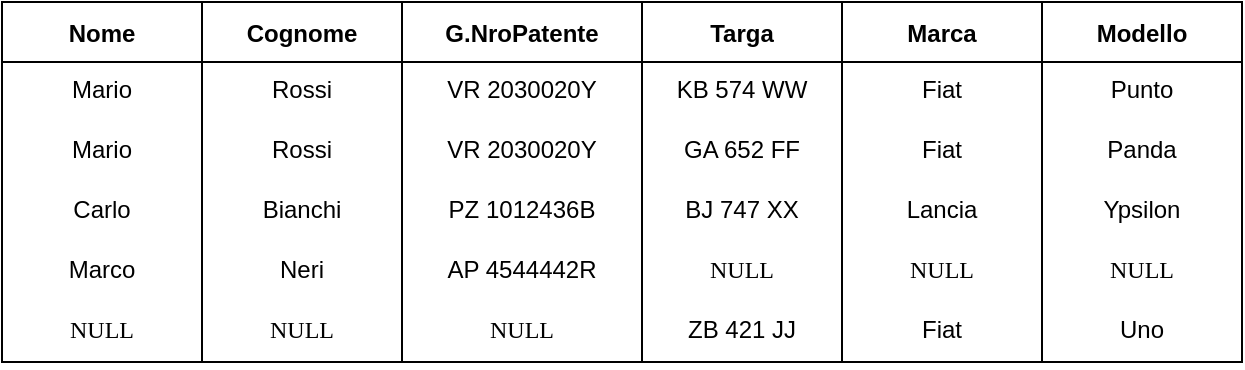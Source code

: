 <mxfile version="20.7.4" type="device"><diagram id="n2tzChIhWR2wru7YtLmf" name="Pagina-1"><mxGraphModel dx="978" dy="571" grid="1" gridSize="10" guides="1" tooltips="1" connect="1" arrows="1" fold="1" page="1" pageScale="1" pageWidth="1169" pageHeight="827" math="0" shadow="0"><root><mxCell id="0"/><mxCell id="1" parent="0"/><mxCell id="PKQ20t5gl7po0gBwH-ja-161" value="Nome" style="swimlane;startSize=30;fontStyle=1" parent="1" vertex="1"><mxGeometry x="40" y="80" width="100" height="180" as="geometry"/></mxCell><mxCell id="PKQ20t5gl7po0gBwH-ja-162" value="Mario" style="text;strokeColor=none;fillColor=none;spacingLeft=4;spacingRight=4;overflow=hidden;rotatable=0;points=[[0,0.5],[1,0.5]];portConstraint=eastwest;fontSize=12;align=center;" parent="PKQ20t5gl7po0gBwH-ja-161" vertex="1"><mxGeometry y="30" width="100" height="30" as="geometry"/></mxCell><mxCell id="PKQ20t5gl7po0gBwH-ja-163" value="Mario" style="text;strokeColor=none;fillColor=none;spacingLeft=4;spacingRight=4;overflow=hidden;rotatable=0;points=[[0,0.5],[1,0.5]];portConstraint=eastwest;fontSize=12;align=center;" parent="PKQ20t5gl7po0gBwH-ja-161" vertex="1"><mxGeometry y="60" width="100" height="30" as="geometry"/></mxCell><mxCell id="PKQ20t5gl7po0gBwH-ja-165" value="Carlo" style="text;strokeColor=none;fillColor=none;spacingLeft=4;spacingRight=4;overflow=hidden;rotatable=0;points=[[0,0.5],[1,0.5]];portConstraint=eastwest;fontSize=12;align=center;" parent="PKQ20t5gl7po0gBwH-ja-161" vertex="1"><mxGeometry y="90" width="100" height="30" as="geometry"/></mxCell><mxCell id="PKQ20t5gl7po0gBwH-ja-166" value="Marco" style="text;strokeColor=none;fillColor=none;spacingLeft=4;spacingRight=4;overflow=hidden;rotatable=0;points=[[0,0.5],[1,0.5]];portConstraint=eastwest;fontSize=12;align=center;" parent="PKQ20t5gl7po0gBwH-ja-161" vertex="1"><mxGeometry y="120" width="100" height="30" as="geometry"/></mxCell><mxCell id="KSYhY5iMqqkfWmkstpwc-2" value="NULL" style="text;strokeColor=none;fillColor=none;spacingLeft=4;spacingRight=4;overflow=hidden;rotatable=0;points=[[0,0.5],[1,0.5]];portConstraint=eastwest;fontSize=12;align=center;fontFamily=Times New Roman;" vertex="1" parent="PKQ20t5gl7po0gBwH-ja-161"><mxGeometry y="150" width="100" height="30" as="geometry"/></mxCell><mxCell id="PKQ20t5gl7po0gBwH-ja-179" value="G.NroPatente" style="swimlane;startSize=30;fontStyle=1" parent="1" vertex="1"><mxGeometry x="240" y="80" width="120" height="180" as="geometry"/></mxCell><mxCell id="PKQ20t5gl7po0gBwH-ja-180" value="VR 2030020Y" style="text;strokeColor=none;fillColor=none;spacingLeft=4;spacingRight=4;overflow=hidden;rotatable=0;points=[[0,0.5],[1,0.5]];portConstraint=eastwest;fontSize=12;align=center;" parent="PKQ20t5gl7po0gBwH-ja-179" vertex="1"><mxGeometry y="30" width="120" height="30" as="geometry"/></mxCell><mxCell id="PKQ20t5gl7po0gBwH-ja-222" value="VR 2030020Y" style="text;strokeColor=none;fillColor=none;spacingLeft=4;spacingRight=4;overflow=hidden;rotatable=0;points=[[0,0.5],[1,0.5]];portConstraint=eastwest;fontSize=12;align=center;" parent="PKQ20t5gl7po0gBwH-ja-179" vertex="1"><mxGeometry y="60" width="120" height="30" as="geometry"/></mxCell><mxCell id="PKQ20t5gl7po0gBwH-ja-223" value="PZ 1012436B" style="text;strokeColor=none;fillColor=none;spacingLeft=4;spacingRight=4;overflow=hidden;rotatable=0;points=[[0,0.5],[1,0.5]];portConstraint=eastwest;fontSize=12;align=center;" parent="PKQ20t5gl7po0gBwH-ja-179" vertex="1"><mxGeometry y="90" width="120" height="30" as="geometry"/></mxCell><mxCell id="PKQ20t5gl7po0gBwH-ja-224" value="AP 4544442R" style="text;strokeColor=none;fillColor=none;spacingLeft=4;spacingRight=4;overflow=hidden;rotatable=0;points=[[0,0.5],[1,0.5]];portConstraint=eastwest;fontSize=12;align=center;" parent="PKQ20t5gl7po0gBwH-ja-179" vertex="1"><mxGeometry y="120" width="120" height="30" as="geometry"/></mxCell><mxCell id="KSYhY5iMqqkfWmkstpwc-4" value="NULL" style="text;strokeColor=none;fillColor=none;spacingLeft=4;spacingRight=4;overflow=hidden;rotatable=0;points=[[0,0.5],[1,0.5]];portConstraint=eastwest;fontSize=12;align=center;fontFamily=Times New Roman;" vertex="1" parent="PKQ20t5gl7po0gBwH-ja-179"><mxGeometry y="150" width="120" height="30" as="geometry"/></mxCell><mxCell id="tePDY9cB7B8-ewXlKzno-25" value="Cognome" style="swimlane;startSize=30;fontStyle=1" parent="1" vertex="1"><mxGeometry x="140" y="80" width="100" height="180" as="geometry"/></mxCell><mxCell id="tePDY9cB7B8-ewXlKzno-26" value="Rossi" style="text;strokeColor=none;fillColor=none;spacingLeft=4;spacingRight=4;overflow=hidden;rotatable=0;points=[[0,0.5],[1,0.5]];portConstraint=eastwest;fontSize=12;align=center;" parent="tePDY9cB7B8-ewXlKzno-25" vertex="1"><mxGeometry y="30" width="100" height="30" as="geometry"/></mxCell><mxCell id="tePDY9cB7B8-ewXlKzno-27" value="Rossi" style="text;strokeColor=none;fillColor=none;spacingLeft=4;spacingRight=4;overflow=hidden;rotatable=0;points=[[0,0.5],[1,0.5]];portConstraint=eastwest;fontSize=12;align=center;" parent="tePDY9cB7B8-ewXlKzno-25" vertex="1"><mxGeometry y="60" width="100" height="30" as="geometry"/></mxCell><mxCell id="tePDY9cB7B8-ewXlKzno-28" value="Bianchi" style="text;strokeColor=none;fillColor=none;spacingLeft=4;spacingRight=4;overflow=hidden;rotatable=0;points=[[0,0.5],[1,0.5]];portConstraint=eastwest;fontSize=12;align=center;" parent="tePDY9cB7B8-ewXlKzno-25" vertex="1"><mxGeometry y="90" width="100" height="30" as="geometry"/></mxCell><mxCell id="tePDY9cB7B8-ewXlKzno-29" value="Neri" style="text;strokeColor=none;fillColor=none;spacingLeft=4;spacingRight=4;overflow=hidden;rotatable=0;points=[[0,0.5],[1,0.5]];portConstraint=eastwest;fontSize=12;align=center;" parent="tePDY9cB7B8-ewXlKzno-25" vertex="1"><mxGeometry y="120" width="100" height="30" as="geometry"/></mxCell><mxCell id="KSYhY5iMqqkfWmkstpwc-3" value="NULL" style="text;strokeColor=none;fillColor=none;spacingLeft=4;spacingRight=4;overflow=hidden;rotatable=0;points=[[0,0.5],[1,0.5]];portConstraint=eastwest;fontSize=12;align=center;fontFamily=Times New Roman;" vertex="1" parent="tePDY9cB7B8-ewXlKzno-25"><mxGeometry y="150" width="100" height="30" as="geometry"/></mxCell><mxCell id="tePDY9cB7B8-ewXlKzno-30" value="Targa" style="swimlane;startSize=30;fontStyle=1" parent="1" vertex="1"><mxGeometry x="360" y="80" width="100" height="180" as="geometry"/></mxCell><mxCell id="tePDY9cB7B8-ewXlKzno-31" value="KB 574 WW" style="text;strokeColor=none;fillColor=none;spacingLeft=4;spacingRight=4;overflow=hidden;rotatable=0;points=[[0,0.5],[1,0.5]];portConstraint=eastwest;fontSize=12;align=center;" parent="tePDY9cB7B8-ewXlKzno-30" vertex="1"><mxGeometry y="30" width="100" height="30" as="geometry"/></mxCell><mxCell id="tePDY9cB7B8-ewXlKzno-32" value="GA 652 FF" style="text;strokeColor=none;fillColor=none;spacingLeft=4;spacingRight=4;overflow=hidden;rotatable=0;points=[[0,0.5],[1,0.5]];portConstraint=eastwest;fontSize=12;align=center;" parent="tePDY9cB7B8-ewXlKzno-30" vertex="1"><mxGeometry y="60" width="100" height="30" as="geometry"/></mxCell><mxCell id="tePDY9cB7B8-ewXlKzno-33" value="BJ 747 XX" style="text;strokeColor=none;fillColor=none;spacingLeft=4;spacingRight=4;overflow=hidden;rotatable=0;points=[[0,0.5],[1,0.5]];portConstraint=eastwest;fontSize=12;align=center;" parent="tePDY9cB7B8-ewXlKzno-30" vertex="1"><mxGeometry y="90" width="100" height="30" as="geometry"/></mxCell><mxCell id="tePDY9cB7B8-ewXlKzno-34" value="NULL" style="text;strokeColor=none;fillColor=none;spacingLeft=4;spacingRight=4;overflow=hidden;rotatable=0;points=[[0,0.5],[1,0.5]];portConstraint=eastwest;fontSize=12;align=center;fontFamily=Times New Roman;" parent="tePDY9cB7B8-ewXlKzno-30" vertex="1"><mxGeometry y="120" width="100" height="30" as="geometry"/></mxCell><mxCell id="KSYhY5iMqqkfWmkstpwc-6" value="ZB 421 JJ" style="text;strokeColor=none;fillColor=none;spacingLeft=4;spacingRight=4;overflow=hidden;rotatable=0;points=[[0,0.5],[1,0.5]];portConstraint=eastwest;fontSize=12;align=center;" vertex="1" parent="tePDY9cB7B8-ewXlKzno-30"><mxGeometry y="150" width="100" height="30" as="geometry"/></mxCell><mxCell id="tePDY9cB7B8-ewXlKzno-35" value="Marca" style="swimlane;startSize=30;fontStyle=1" parent="1" vertex="1"><mxGeometry x="460" y="80" width="100" height="180" as="geometry"/></mxCell><mxCell id="tePDY9cB7B8-ewXlKzno-36" value="Fiat" style="text;strokeColor=none;fillColor=none;spacingLeft=4;spacingRight=4;overflow=hidden;rotatable=0;points=[[0,0.5],[1,0.5]];portConstraint=eastwest;fontSize=12;align=center;" parent="tePDY9cB7B8-ewXlKzno-35" vertex="1"><mxGeometry y="30" width="100" height="30" as="geometry"/></mxCell><mxCell id="tePDY9cB7B8-ewXlKzno-37" value="Fiat" style="text;strokeColor=none;fillColor=none;spacingLeft=4;spacingRight=4;overflow=hidden;rotatable=0;points=[[0,0.5],[1,0.5]];portConstraint=eastwest;fontSize=12;align=center;" parent="tePDY9cB7B8-ewXlKzno-35" vertex="1"><mxGeometry y="60" width="100" height="30" as="geometry"/></mxCell><mxCell id="tePDY9cB7B8-ewXlKzno-38" value="Lancia" style="text;strokeColor=none;fillColor=none;spacingLeft=4;spacingRight=4;overflow=hidden;rotatable=0;points=[[0,0.5],[1,0.5]];portConstraint=eastwest;fontSize=12;align=center;" parent="tePDY9cB7B8-ewXlKzno-35" vertex="1"><mxGeometry y="90" width="100" height="30" as="geometry"/></mxCell><mxCell id="tePDY9cB7B8-ewXlKzno-39" value="NULL" style="text;strokeColor=none;fillColor=none;spacingLeft=4;spacingRight=4;overflow=hidden;rotatable=0;points=[[0,0.5],[1,0.5]];portConstraint=eastwest;fontSize=12;align=center;fontFamily=Times New Roman;" parent="tePDY9cB7B8-ewXlKzno-35" vertex="1"><mxGeometry y="120" width="100" height="30" as="geometry"/></mxCell><mxCell id="KSYhY5iMqqkfWmkstpwc-7" value="Fiat" style="text;strokeColor=none;fillColor=none;spacingLeft=4;spacingRight=4;overflow=hidden;rotatable=0;points=[[0,0.5],[1,0.5]];portConstraint=eastwest;fontSize=12;align=center;" vertex="1" parent="tePDY9cB7B8-ewXlKzno-35"><mxGeometry y="150" width="100" height="30" as="geometry"/></mxCell><mxCell id="tePDY9cB7B8-ewXlKzno-40" value="Modello" style="swimlane;startSize=30;fontStyle=1" parent="1" vertex="1"><mxGeometry x="560" y="80" width="100" height="180" as="geometry"/></mxCell><mxCell id="tePDY9cB7B8-ewXlKzno-41" value="Punto" style="text;strokeColor=none;fillColor=none;spacingLeft=4;spacingRight=4;overflow=hidden;rotatable=0;points=[[0,0.5],[1,0.5]];portConstraint=eastwest;fontSize=12;align=center;" parent="tePDY9cB7B8-ewXlKzno-40" vertex="1"><mxGeometry y="30" width="100" height="30" as="geometry"/></mxCell><mxCell id="tePDY9cB7B8-ewXlKzno-42" value="Panda" style="text;strokeColor=none;fillColor=none;spacingLeft=4;spacingRight=4;overflow=hidden;rotatable=0;points=[[0,0.5],[1,0.5]];portConstraint=eastwest;fontSize=12;align=center;" parent="tePDY9cB7B8-ewXlKzno-40" vertex="1"><mxGeometry y="60" width="100" height="30" as="geometry"/></mxCell><mxCell id="tePDY9cB7B8-ewXlKzno-43" value="Ypsilon" style="text;strokeColor=none;fillColor=none;spacingLeft=4;spacingRight=4;overflow=hidden;rotatable=0;points=[[0,0.5],[1,0.5]];portConstraint=eastwest;fontSize=12;align=center;" parent="tePDY9cB7B8-ewXlKzno-40" vertex="1"><mxGeometry y="90" width="100" height="30" as="geometry"/></mxCell><mxCell id="tePDY9cB7B8-ewXlKzno-44" value="NULL" style="text;strokeColor=none;fillColor=none;spacingLeft=4;spacingRight=4;overflow=hidden;rotatable=0;points=[[0,0.5],[1,0.5]];portConstraint=eastwest;fontSize=12;align=center;fontFamily=Times New Roman;" parent="tePDY9cB7B8-ewXlKzno-40" vertex="1"><mxGeometry y="120" width="100" height="30" as="geometry"/></mxCell><mxCell id="KSYhY5iMqqkfWmkstpwc-8" value="Uno" style="text;strokeColor=none;fillColor=none;spacingLeft=4;spacingRight=4;overflow=hidden;rotatable=0;points=[[0,0.5],[1,0.5]];portConstraint=eastwest;fontSize=12;align=center;" vertex="1" parent="tePDY9cB7B8-ewXlKzno-40"><mxGeometry y="150" width="100" height="30" as="geometry"/></mxCell></root></mxGraphModel></diagram></mxfile>